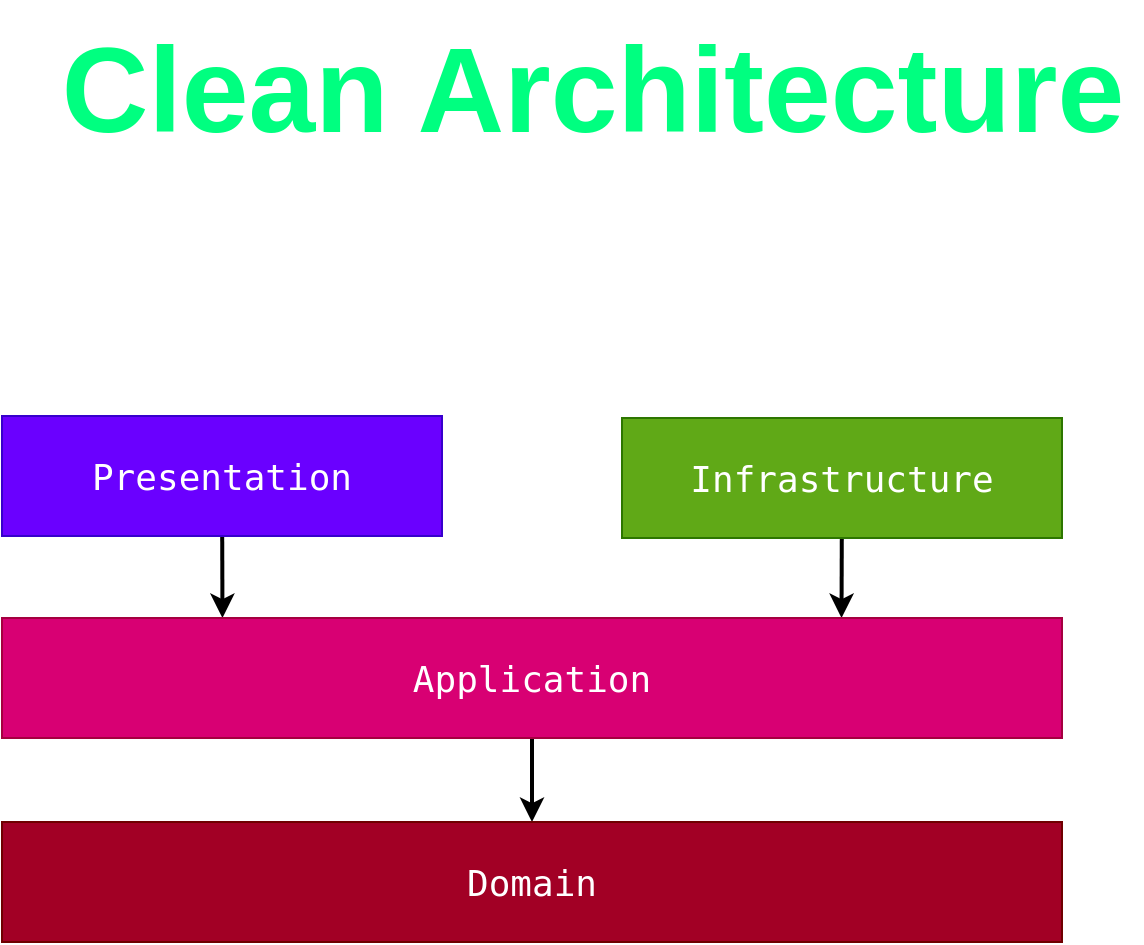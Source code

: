 <mxfile>
    <diagram id="_slO6afsdPsSFLIxzm2f" name="Page-1">
        <mxGraphModel dx="-1158" dy="380" grid="1" gridSize="10" guides="1" tooltips="1" connect="1" arrows="1" fold="1" page="1" pageScale="1" pageWidth="850" pageHeight="1100" math="0" shadow="0">
            <root>
                <mxCell id="0"/>
                <mxCell id="1" parent="0"/>
                <mxCell id="2" value="&lt;font size=&quot;1&quot; color=&quot;#00ff80&quot; style=&quot;&quot;&gt;&lt;b style=&quot;font-size: 60px;&quot;&gt;Clean Architecture&lt;/b&gt;&lt;/font&gt;" style="text;html=1;align=center;verticalAlign=middle;resizable=0;points=[];autosize=1;strokeColor=none;fillColor=none;" vertex="1" parent="1">
                    <mxGeometry x="1850" y="50" width="550" height="90" as="geometry"/>
                </mxCell>
                <mxCell id="8" style="edgeStyle=none;html=1;entryX=0.208;entryY=0;entryDx=0;entryDy=0;entryPerimeter=0;strokeWidth=2;" edge="1" parent="1" source="3" target="5">
                    <mxGeometry relative="1" as="geometry"/>
                </mxCell>
                <mxCell id="3" value="&lt;pre style=&quot;&quot;&gt;&lt;span style=&quot;font-size: 18px;&quot;&gt;Presentation&lt;/span&gt;&lt;/pre&gt;" style="html=1;labelBackgroundColor=none;horizontal=1;verticalAlign=middle;labelBorderColor=none;whiteSpace=wrap;fillColor=#6a00ff;fontColor=#ffffff;strokeColor=#3700CC;" vertex="1" parent="1">
                    <mxGeometry x="1830" y="258" width="220" height="60" as="geometry"/>
                </mxCell>
                <mxCell id="9" style="edgeStyle=none;html=1;entryX=0.792;entryY=0;entryDx=0;entryDy=0;entryPerimeter=0;strokeWidth=2;" edge="1" parent="1" source="4" target="5">
                    <mxGeometry relative="1" as="geometry"/>
                </mxCell>
                <mxCell id="4" value="&lt;pre style=&quot;&quot;&gt;&lt;span style=&quot;font-size: 18px;&quot;&gt;Infrastructure&lt;/span&gt;&lt;/pre&gt;" style="html=1;labelBackgroundColor=none;horizontal=1;verticalAlign=middle;labelBorderColor=none;whiteSpace=wrap;fillColor=#60a917;fontColor=#ffffff;strokeColor=#2D7600;" vertex="1" parent="1">
                    <mxGeometry x="2140" y="259" width="220" height="60" as="geometry"/>
                </mxCell>
                <mxCell id="10" style="edgeStyle=none;html=1;entryX=0.5;entryY=0;entryDx=0;entryDy=0;strokeWidth=2;" edge="1" parent="1" source="5" target="6">
                    <mxGeometry relative="1" as="geometry"/>
                </mxCell>
                <mxCell id="5" value="&lt;pre style=&quot;&quot;&gt;&lt;span style=&quot;font-size: 18px;&quot;&gt;Application&lt;/span&gt;&lt;/pre&gt;" style="html=1;labelBackgroundColor=none;horizontal=1;verticalAlign=middle;labelBorderColor=none;whiteSpace=wrap;fillColor=#d80073;fontColor=#ffffff;strokeColor=#A50040;" vertex="1" parent="1">
                    <mxGeometry x="1830" y="359" width="530" height="60" as="geometry"/>
                </mxCell>
                <mxCell id="6" value="&lt;pre style=&quot;&quot;&gt;&lt;span style=&quot;font-size: 18px;&quot;&gt;Domain&lt;/span&gt;&lt;/pre&gt;" style="html=1;labelBackgroundColor=none;horizontal=1;verticalAlign=middle;labelBorderColor=none;whiteSpace=wrap;fillColor=#a20025;fontColor=#ffffff;strokeColor=#6F0000;" vertex="1" parent="1">
                    <mxGeometry x="1830" y="461" width="530" height="60" as="geometry"/>
                </mxCell>
            </root>
        </mxGraphModel>
    </diagram>
</mxfile>